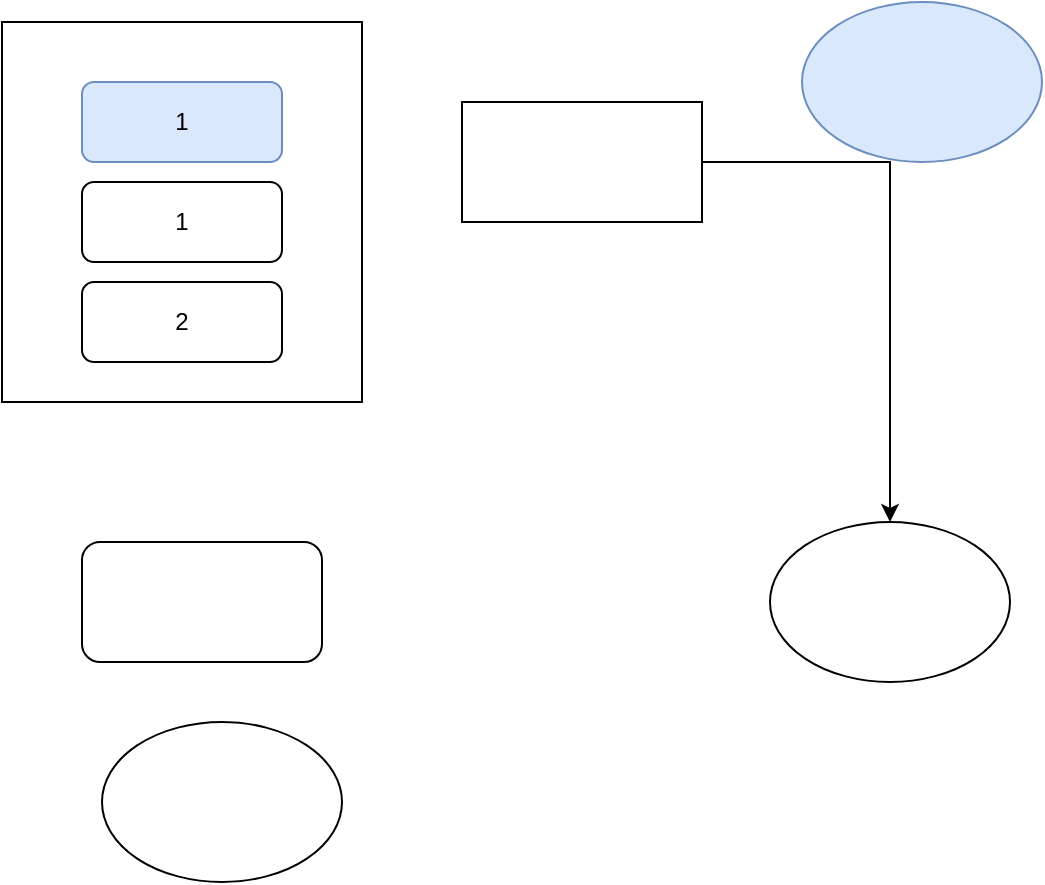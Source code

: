 <mxfile version="14.8.5" type="github">
  <diagram id="9pg7yUOmjRhY6YWMFo2P" name="Page-1">
    <mxGraphModel dx="868" dy="450" grid="1" gridSize="10" guides="1" tooltips="1" connect="1" arrows="1" fold="1" page="1" pageScale="1" pageWidth="827" pageHeight="1169" math="0" shadow="0">
      <root>
        <mxCell id="0" />
        <mxCell id="1" parent="0" />
        <mxCell id="_V0R72cqGEQBHATyXSoc-5" value="" style="rounded=0;whiteSpace=wrap;html=1;" vertex="1" parent="1">
          <mxGeometry x="30" y="50" width="180" height="190" as="geometry" />
        </mxCell>
        <mxCell id="_V0R72cqGEQBHATyXSoc-2" value="1" style="rounded=1;whiteSpace=wrap;html=1;fillColor=#dae8fc;strokeColor=#6c8ebf;" vertex="1" parent="1">
          <mxGeometry x="70" y="80" width="100" height="40" as="geometry" />
        </mxCell>
        <mxCell id="_V0R72cqGEQBHATyXSoc-3" value="1" style="rounded=1;whiteSpace=wrap;html=1;" vertex="1" parent="1">
          <mxGeometry x="70" y="130" width="100" height="40" as="geometry" />
        </mxCell>
        <mxCell id="_V0R72cqGEQBHATyXSoc-4" value="2" style="rounded=1;whiteSpace=wrap;html=1;" vertex="1" parent="1">
          <mxGeometry x="70" y="180" width="100" height="40" as="geometry" />
        </mxCell>
        <mxCell id="_V0R72cqGEQBHATyXSoc-12" style="edgeStyle=orthogonalEdgeStyle;rounded=0;orthogonalLoop=1;jettySize=auto;html=1;exitX=1;exitY=0.5;exitDx=0;exitDy=0;" edge="1" parent="1" source="_V0R72cqGEQBHATyXSoc-6" target="_V0R72cqGEQBHATyXSoc-11">
          <mxGeometry relative="1" as="geometry" />
        </mxCell>
        <mxCell id="_V0R72cqGEQBHATyXSoc-6" value="" style="rounded=0;whiteSpace=wrap;html=1;" vertex="1" parent="1">
          <mxGeometry x="260" y="90" width="120" height="60" as="geometry" />
        </mxCell>
        <mxCell id="_V0R72cqGEQBHATyXSoc-8" value="" style="rounded=1;whiteSpace=wrap;html=1;" vertex="1" parent="1">
          <mxGeometry x="70" y="310" width="120" height="60" as="geometry" />
        </mxCell>
        <mxCell id="_V0R72cqGEQBHATyXSoc-9" value="" style="ellipse;whiteSpace=wrap;html=1;fillColor=#dae8fc;strokeColor=#6c8ebf;" vertex="1" parent="1">
          <mxGeometry x="430" y="40" width="120" height="80" as="geometry" />
        </mxCell>
        <mxCell id="_V0R72cqGEQBHATyXSoc-10" value="" style="ellipse;whiteSpace=wrap;html=1;" vertex="1" parent="1">
          <mxGeometry x="80" y="400" width="120" height="80" as="geometry" />
        </mxCell>
        <mxCell id="_V0R72cqGEQBHATyXSoc-11" value="" style="ellipse;whiteSpace=wrap;html=1;" vertex="1" parent="1">
          <mxGeometry x="414" y="300" width="120" height="80" as="geometry" />
        </mxCell>
      </root>
    </mxGraphModel>
  </diagram>
</mxfile>
